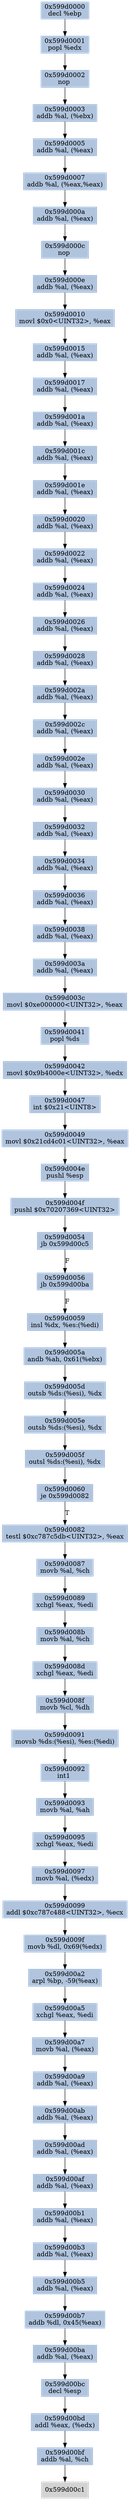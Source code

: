 digraph G {
node[shape=rectangle,style=filled,fillcolor=lightsteelblue,color=lightsteelblue]
bgcolor="transparent"
a0x599d0000decl_ebp[label="0x599d0000\ndecl %ebp"];
a0x599d0001popl_edx[label="0x599d0001\npopl %edx"];
a0x599d0002nop_[label="0x599d0002\nnop "];
a0x599d0003addb_al_ebx_[label="0x599d0003\naddb %al, (%ebx)"];
a0x599d0005addb_al_eax_[label="0x599d0005\naddb %al, (%eax)"];
a0x599d0007addb_al_eaxeax_[label="0x599d0007\naddb %al, (%eax,%eax)"];
a0x599d000aaddb_al_eax_[label="0x599d000a\naddb %al, (%eax)"];
a0x599d000cnop_[label="0x599d000c\nnop "];
a0x599d000eaddb_al_eax_[label="0x599d000e\naddb %al, (%eax)"];
a0x599d0010movl_0x0UINT32_eax[label="0x599d0010\nmovl $0x0<UINT32>, %eax"];
a0x599d0015addb_al_eax_[label="0x599d0015\naddb %al, (%eax)"];
a0x599d0017addb_al_eax_[label="0x599d0017\naddb %al, (%eax)"];
a0x599d001aaddb_al_eax_[label="0x599d001a\naddb %al, (%eax)"];
a0x599d001caddb_al_eax_[label="0x599d001c\naddb %al, (%eax)"];
a0x599d001eaddb_al_eax_[label="0x599d001e\naddb %al, (%eax)"];
a0x599d0020addb_al_eax_[label="0x599d0020\naddb %al, (%eax)"];
a0x599d0022addb_al_eax_[label="0x599d0022\naddb %al, (%eax)"];
a0x599d0024addb_al_eax_[label="0x599d0024\naddb %al, (%eax)"];
a0x599d0026addb_al_eax_[label="0x599d0026\naddb %al, (%eax)"];
a0x599d0028addb_al_eax_[label="0x599d0028\naddb %al, (%eax)"];
a0x599d002aaddb_al_eax_[label="0x599d002a\naddb %al, (%eax)"];
a0x599d002caddb_al_eax_[label="0x599d002c\naddb %al, (%eax)"];
a0x599d002eaddb_al_eax_[label="0x599d002e\naddb %al, (%eax)"];
a0x599d0030addb_al_eax_[label="0x599d0030\naddb %al, (%eax)"];
a0x599d0032addb_al_eax_[label="0x599d0032\naddb %al, (%eax)"];
a0x599d0034addb_al_eax_[label="0x599d0034\naddb %al, (%eax)"];
a0x599d0036addb_al_eax_[label="0x599d0036\naddb %al, (%eax)"];
a0x599d0038addb_al_eax_[label="0x599d0038\naddb %al, (%eax)"];
a0x599d003aaddb_al_eax_[label="0x599d003a\naddb %al, (%eax)"];
a0x599d003cmovl_0xe000000UINT32_eax[label="0x599d003c\nmovl $0xe000000<UINT32>, %eax"];
a0x599d0041popl_ds[label="0x599d0041\npopl %ds"];
a0x599d0042movl_0x9b4000eUINT32_edx[label="0x599d0042\nmovl $0x9b4000e<UINT32>, %edx"];
a0x599d0047int_0x21UINT8[label="0x599d0047\nint $0x21<UINT8>"];
a0x599d0049movl_0x21cd4c01UINT32_eax[label="0x599d0049\nmovl $0x21cd4c01<UINT32>, %eax"];
a0x599d004epushl_esp[label="0x599d004e\npushl %esp"];
a0x599d004fpushl_0x70207369UINT32[label="0x599d004f\npushl $0x70207369<UINT32>"];
a0x599d0054jb_0x599d00c5[label="0x599d0054\njb 0x599d00c5"];
a0x599d0056jb_0x599d00ba[label="0x599d0056\njb 0x599d00ba"];
a0x599d0059insl_dx_es_edi_[label="0x599d0059\ninsl %dx, %es:(%edi)"];
a0x599d005aandb_ah_0x61ebx_[label="0x599d005a\nandb %ah, 0x61(%ebx)"];
a0x599d005doutsb_ds_esi__dx[label="0x599d005d\noutsb %ds:(%esi), %dx"];
a0x599d005eoutsb_ds_esi__dx[label="0x599d005e\noutsb %ds:(%esi), %dx"];
a0x599d005foutsl_ds_esi__dx[label="0x599d005f\noutsl %ds:(%esi), %dx"];
a0x599d0060je_0x599d0082[label="0x599d0060\nje 0x599d0082"];
a0x599d0082testl_0xc787c5dbUINT32_eax[label="0x599d0082\ntestl $0xc787c5db<UINT32>, %eax"];
a0x599d0087movb_al_ch[label="0x599d0087\nmovb %al, %ch"];
a0x599d0089xchgl_eax_edi[label="0x599d0089\nxchgl %eax, %edi"];
a0x599d008bmovb_al_ch[label="0x599d008b\nmovb %al, %ch"];
a0x599d008dxchgl_eax_edi[label="0x599d008d\nxchgl %eax, %edi"];
a0x599d008fmovb_cl_dh[label="0x599d008f\nmovb %cl, %dh"];
a0x599d0091movsb_ds_esi__es_edi_[label="0x599d0091\nmovsb %ds:(%esi), %es:(%edi)"];
a0x599d0092int1_[label="0x599d0092\nint1 "];
a0x599d0093movb_al_ah[label="0x599d0093\nmovb %al, %ah"];
a0x599d0095xchgl_eax_edi[label="0x599d0095\nxchgl %eax, %edi"];
a0x599d0097movb_al_edx_[label="0x599d0097\nmovb %al, (%edx)"];
a0x599d0099addl_0xc787c488UINT32_ecx[label="0x599d0099\naddl $0xc787c488<UINT32>, %ecx"];
a0x599d009fmovb_dl_0x69edx_[label="0x599d009f\nmovb %dl, 0x69(%edx)"];
a0x599d00a2arpl_bp__59eax_[label="0x599d00a2\narpl %bp, -59(%eax)"];
a0x599d00a5xchgl_eax_edi[label="0x599d00a5\nxchgl %eax, %edi"];
a0x599d00a7movb_al_eax_[label="0x599d00a7\nmovb %al, (%eax)"];
a0x599d00a9addb_al_eax_[label="0x599d00a9\naddb %al, (%eax)"];
a0x599d00abaddb_al_eax_[label="0x599d00ab\naddb %al, (%eax)"];
a0x599d00adaddb_al_eax_[label="0x599d00ad\naddb %al, (%eax)"];
a0x599d00afaddb_al_eax_[label="0x599d00af\naddb %al, (%eax)"];
a0x599d00b1addb_al_eax_[label="0x599d00b1\naddb %al, (%eax)"];
a0x599d00b3addb_al_eax_[label="0x599d00b3\naddb %al, (%eax)"];
a0x599d00b5addb_al_eax_[label="0x599d00b5\naddb %al, (%eax)"];
a0x599d00b7addb_dl_0x45eax_[label="0x599d00b7\naddb %dl, 0x45(%eax)"];
a0x599d00baaddb_al_eax_[label="0x599d00ba\naddb %al, (%eax)"];
a0x599d00bcdecl_esp[label="0x599d00bc\ndecl %esp"];
a0x599d00bdaddl_eax_edx_[label="0x599d00bd\naddl %eax, (%edx)"];
a0x599d00bfaddb_al_ch[label="0x599d00bf\naddb %al, %ch"];
a0x599d00c1[label="0x599d00c1",color="lightgrey",fillcolor="lightgrey"];
a0x599d0000decl_ebp -> a0x599d0001popl_edx [color="#000000"];
a0x599d0001popl_edx -> a0x599d0002nop_ [color="#000000"];
a0x599d0002nop_ -> a0x599d0003addb_al_ebx_ [color="#000000"];
a0x599d0003addb_al_ebx_ -> a0x599d0005addb_al_eax_ [color="#000000"];
a0x599d0005addb_al_eax_ -> a0x599d0007addb_al_eaxeax_ [color="#000000"];
a0x599d0007addb_al_eaxeax_ -> a0x599d000aaddb_al_eax_ [color="#000000"];
a0x599d000aaddb_al_eax_ -> a0x599d000cnop_ [color="#000000"];
a0x599d000cnop_ -> a0x599d000eaddb_al_eax_ [color="#000000"];
a0x599d000eaddb_al_eax_ -> a0x599d0010movl_0x0UINT32_eax [color="#000000"];
a0x599d0010movl_0x0UINT32_eax -> a0x599d0015addb_al_eax_ [color="#000000"];
a0x599d0015addb_al_eax_ -> a0x599d0017addb_al_eax_ [color="#000000"];
a0x599d0017addb_al_eax_ -> a0x599d001aaddb_al_eax_ [color="#000000"];
a0x599d001aaddb_al_eax_ -> a0x599d001caddb_al_eax_ [color="#000000"];
a0x599d001caddb_al_eax_ -> a0x599d001eaddb_al_eax_ [color="#000000"];
a0x599d001eaddb_al_eax_ -> a0x599d0020addb_al_eax_ [color="#000000"];
a0x599d0020addb_al_eax_ -> a0x599d0022addb_al_eax_ [color="#000000"];
a0x599d0022addb_al_eax_ -> a0x599d0024addb_al_eax_ [color="#000000"];
a0x599d0024addb_al_eax_ -> a0x599d0026addb_al_eax_ [color="#000000"];
a0x599d0026addb_al_eax_ -> a0x599d0028addb_al_eax_ [color="#000000"];
a0x599d0028addb_al_eax_ -> a0x599d002aaddb_al_eax_ [color="#000000"];
a0x599d002aaddb_al_eax_ -> a0x599d002caddb_al_eax_ [color="#000000"];
a0x599d002caddb_al_eax_ -> a0x599d002eaddb_al_eax_ [color="#000000"];
a0x599d002eaddb_al_eax_ -> a0x599d0030addb_al_eax_ [color="#000000"];
a0x599d0030addb_al_eax_ -> a0x599d0032addb_al_eax_ [color="#000000"];
a0x599d0032addb_al_eax_ -> a0x599d0034addb_al_eax_ [color="#000000"];
a0x599d0034addb_al_eax_ -> a0x599d0036addb_al_eax_ [color="#000000"];
a0x599d0036addb_al_eax_ -> a0x599d0038addb_al_eax_ [color="#000000"];
a0x599d0038addb_al_eax_ -> a0x599d003aaddb_al_eax_ [color="#000000"];
a0x599d003aaddb_al_eax_ -> a0x599d003cmovl_0xe000000UINT32_eax [color="#000000"];
a0x599d003cmovl_0xe000000UINT32_eax -> a0x599d0041popl_ds [color="#000000"];
a0x599d0041popl_ds -> a0x599d0042movl_0x9b4000eUINT32_edx [color="#000000"];
a0x599d0042movl_0x9b4000eUINT32_edx -> a0x599d0047int_0x21UINT8 [color="#000000"];
a0x599d0047int_0x21UINT8 -> a0x599d0049movl_0x21cd4c01UINT32_eax [color="#000000"];
a0x599d0049movl_0x21cd4c01UINT32_eax -> a0x599d004epushl_esp [color="#000000"];
a0x599d004epushl_esp -> a0x599d004fpushl_0x70207369UINT32 [color="#000000"];
a0x599d004fpushl_0x70207369UINT32 -> a0x599d0054jb_0x599d00c5 [color="#000000"];
a0x599d0054jb_0x599d00c5 -> a0x599d0056jb_0x599d00ba [color="#000000",label="F"];
a0x599d0056jb_0x599d00ba -> a0x599d0059insl_dx_es_edi_ [color="#000000",label="F"];
a0x599d0059insl_dx_es_edi_ -> a0x599d005aandb_ah_0x61ebx_ [color="#000000"];
a0x599d005aandb_ah_0x61ebx_ -> a0x599d005doutsb_ds_esi__dx [color="#000000"];
a0x599d005doutsb_ds_esi__dx -> a0x599d005eoutsb_ds_esi__dx [color="#000000"];
a0x599d005eoutsb_ds_esi__dx -> a0x599d005foutsl_ds_esi__dx [color="#000000"];
a0x599d005foutsl_ds_esi__dx -> a0x599d0060je_0x599d0082 [color="#000000"];
a0x599d0060je_0x599d0082 -> a0x599d0082testl_0xc787c5dbUINT32_eax [color="#000000",label="T"];
a0x599d0082testl_0xc787c5dbUINT32_eax -> a0x599d0087movb_al_ch [color="#000000"];
a0x599d0087movb_al_ch -> a0x599d0089xchgl_eax_edi [color="#000000"];
a0x599d0089xchgl_eax_edi -> a0x599d008bmovb_al_ch [color="#000000"];
a0x599d008bmovb_al_ch -> a0x599d008dxchgl_eax_edi [color="#000000"];
a0x599d008dxchgl_eax_edi -> a0x599d008fmovb_cl_dh [color="#000000"];
a0x599d008fmovb_cl_dh -> a0x599d0091movsb_ds_esi__es_edi_ [color="#000000"];
a0x599d0091movsb_ds_esi__es_edi_ -> a0x599d0092int1_ [color="#000000"];
a0x599d0092int1_ -> a0x599d0093movb_al_ah [color="#000000"];
a0x599d0093movb_al_ah -> a0x599d0095xchgl_eax_edi [color="#000000"];
a0x599d0095xchgl_eax_edi -> a0x599d0097movb_al_edx_ [color="#000000"];
a0x599d0097movb_al_edx_ -> a0x599d0099addl_0xc787c488UINT32_ecx [color="#000000"];
a0x599d0099addl_0xc787c488UINT32_ecx -> a0x599d009fmovb_dl_0x69edx_ [color="#000000"];
a0x599d009fmovb_dl_0x69edx_ -> a0x599d00a2arpl_bp__59eax_ [color="#000000"];
a0x599d00a2arpl_bp__59eax_ -> a0x599d00a5xchgl_eax_edi [color="#000000"];
a0x599d00a5xchgl_eax_edi -> a0x599d00a7movb_al_eax_ [color="#000000"];
a0x599d00a7movb_al_eax_ -> a0x599d00a9addb_al_eax_ [color="#000000"];
a0x599d00a9addb_al_eax_ -> a0x599d00abaddb_al_eax_ [color="#000000"];
a0x599d00abaddb_al_eax_ -> a0x599d00adaddb_al_eax_ [color="#000000"];
a0x599d00adaddb_al_eax_ -> a0x599d00afaddb_al_eax_ [color="#000000"];
a0x599d00afaddb_al_eax_ -> a0x599d00b1addb_al_eax_ [color="#000000"];
a0x599d00b1addb_al_eax_ -> a0x599d00b3addb_al_eax_ [color="#000000"];
a0x599d00b3addb_al_eax_ -> a0x599d00b5addb_al_eax_ [color="#000000"];
a0x599d00b5addb_al_eax_ -> a0x599d00b7addb_dl_0x45eax_ [color="#000000"];
a0x599d00b7addb_dl_0x45eax_ -> a0x599d00baaddb_al_eax_ [color="#000000"];
a0x599d00baaddb_al_eax_ -> a0x599d00bcdecl_esp [color="#000000"];
a0x599d00bcdecl_esp -> a0x599d00bdaddl_eax_edx_ [color="#000000"];
a0x599d00bdaddl_eax_edx_ -> a0x599d00bfaddb_al_ch [color="#000000"];
a0x599d00bfaddb_al_ch -> a0x599d00c1 [color="#000000"];
}
